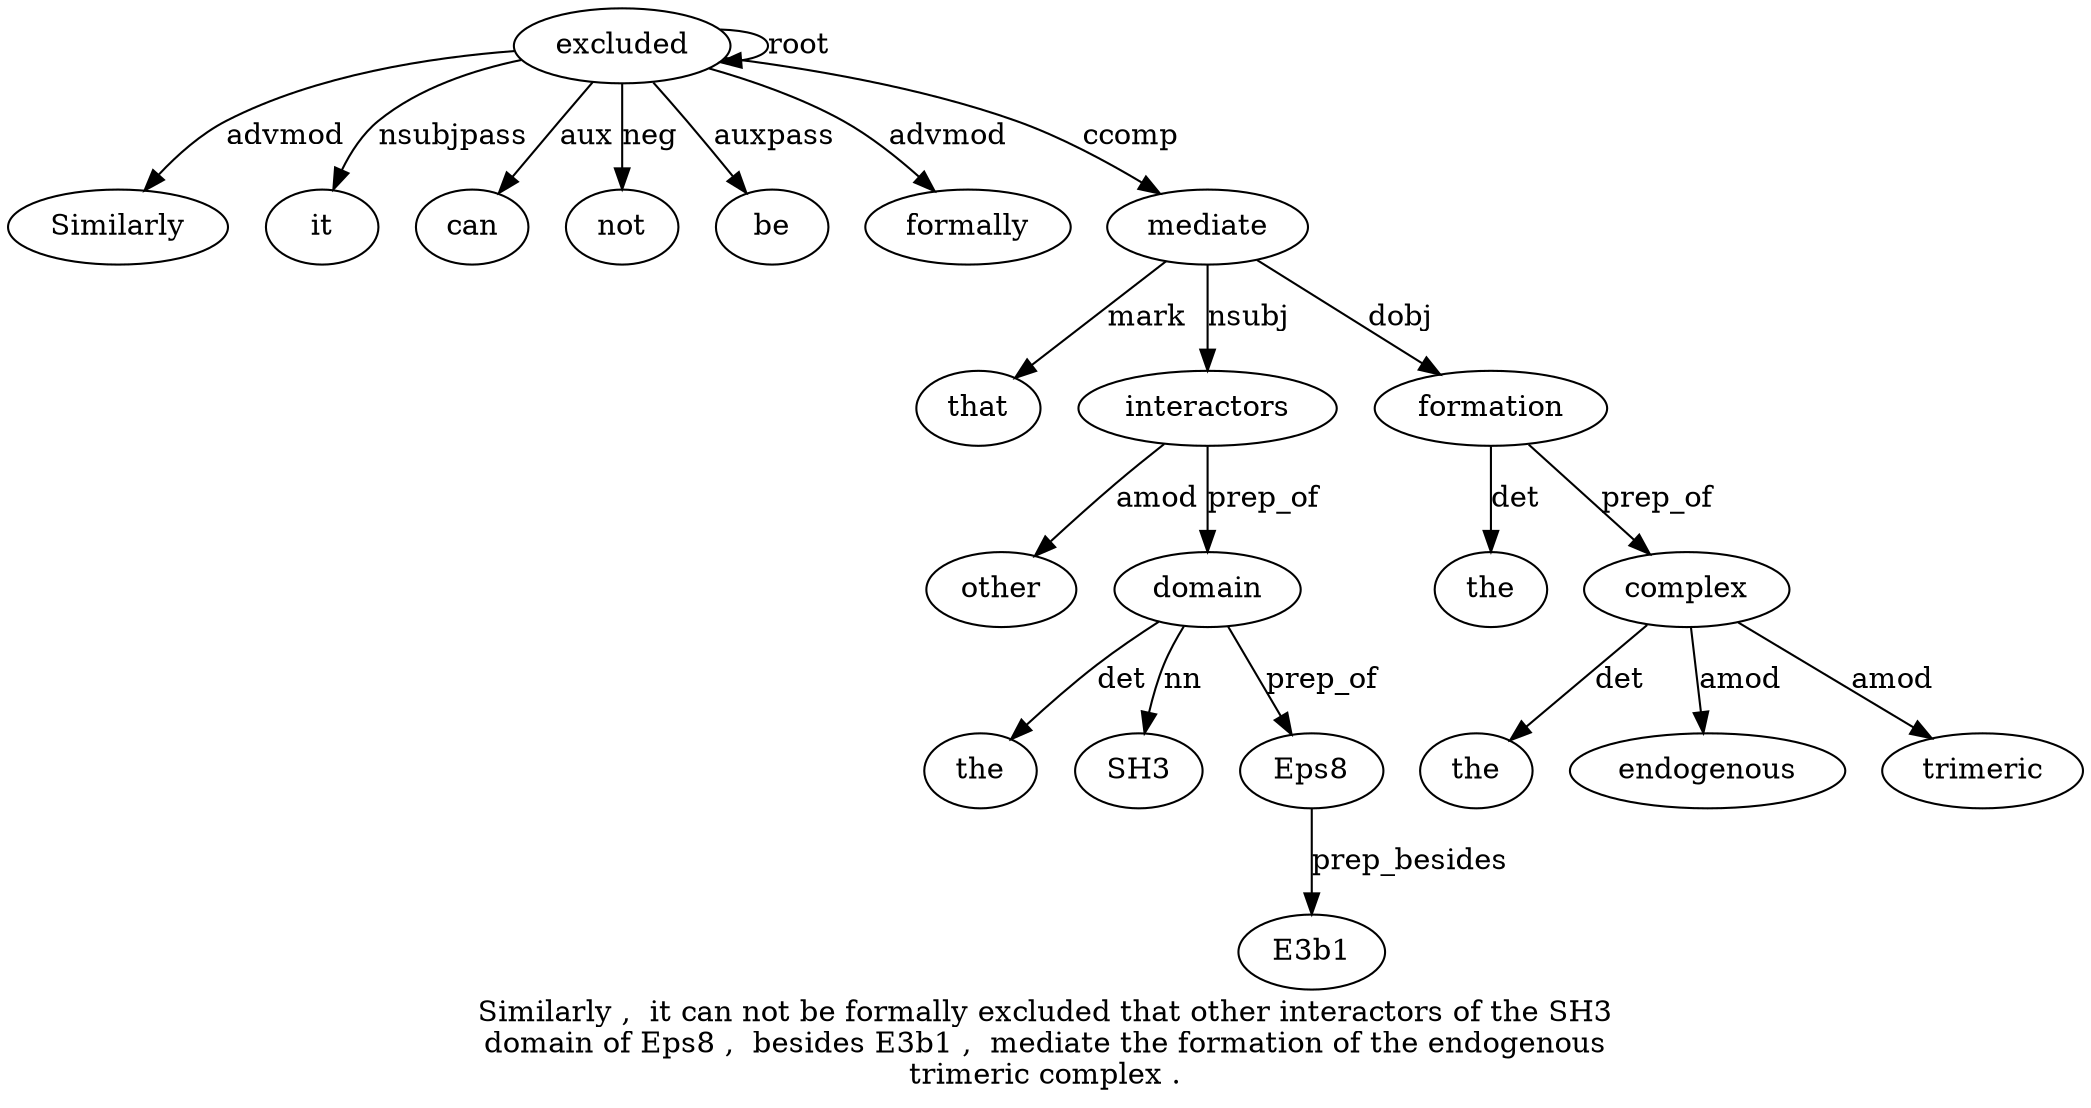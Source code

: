 digraph "Similarly ,  it can not be formally excluded that other interactors of the SH3 domain of Eps8 ,  besides E3b1 ,  mediate the formation of the endogenous trimeric complex ." {
label="Similarly ,  it can not be formally excluded that other interactors of the SH3
domain of Eps8 ,  besides E3b1 ,  mediate the formation of the endogenous
trimeric complex .";
excluded8 [style=filled, fillcolor=white, label=excluded];
Similarly1 [style=filled, fillcolor=white, label=Similarly];
excluded8 -> Similarly1  [label=advmod];
it3 [style=filled, fillcolor=white, label=it];
excluded8 -> it3  [label=nsubjpass];
can4 [style=filled, fillcolor=white, label=can];
excluded8 -> can4  [label=aux];
not5 [style=filled, fillcolor=white, label=not];
excluded8 -> not5  [label=neg];
be6 [style=filled, fillcolor=white, label=be];
excluded8 -> be6  [label=auxpass];
formally7 [style=filled, fillcolor=white, label=formally];
excluded8 -> formally7  [label=advmod];
excluded8 -> excluded8  [label=root];
mediate22 [style=filled, fillcolor=white, label=mediate];
that9 [style=filled, fillcolor=white, label=that];
mediate22 -> that9  [label=mark];
interactors11 [style=filled, fillcolor=white, label=interactors];
other10 [style=filled, fillcolor=white, label=other];
interactors11 -> other10  [label=amod];
mediate22 -> interactors11  [label=nsubj];
domain15 [style=filled, fillcolor=white, label=domain];
the13 [style=filled, fillcolor=white, label=the];
domain15 -> the13  [label=det];
SH314 [style=filled, fillcolor=white, label=SH3];
domain15 -> SH314  [label=nn];
interactors11 -> domain15  [label=prep_of];
Eps817 [style=filled, fillcolor=white, label=Eps8];
domain15 -> Eps817  [label=prep_of];
E3b120 [style=filled, fillcolor=white, label=E3b1];
Eps817 -> E3b120  [label=prep_besides];
excluded8 -> mediate22  [label=ccomp];
formation24 [style=filled, fillcolor=white, label=formation];
the23 [style=filled, fillcolor=white, label=the];
formation24 -> the23  [label=det];
mediate22 -> formation24  [label=dobj];
complex29 [style=filled, fillcolor=white, label=complex];
the26 [style=filled, fillcolor=white, label=the];
complex29 -> the26  [label=det];
endogenous27 [style=filled, fillcolor=white, label=endogenous];
complex29 -> endogenous27  [label=amod];
trimeric28 [style=filled, fillcolor=white, label=trimeric];
complex29 -> trimeric28  [label=amod];
formation24 -> complex29  [label=prep_of];
}
